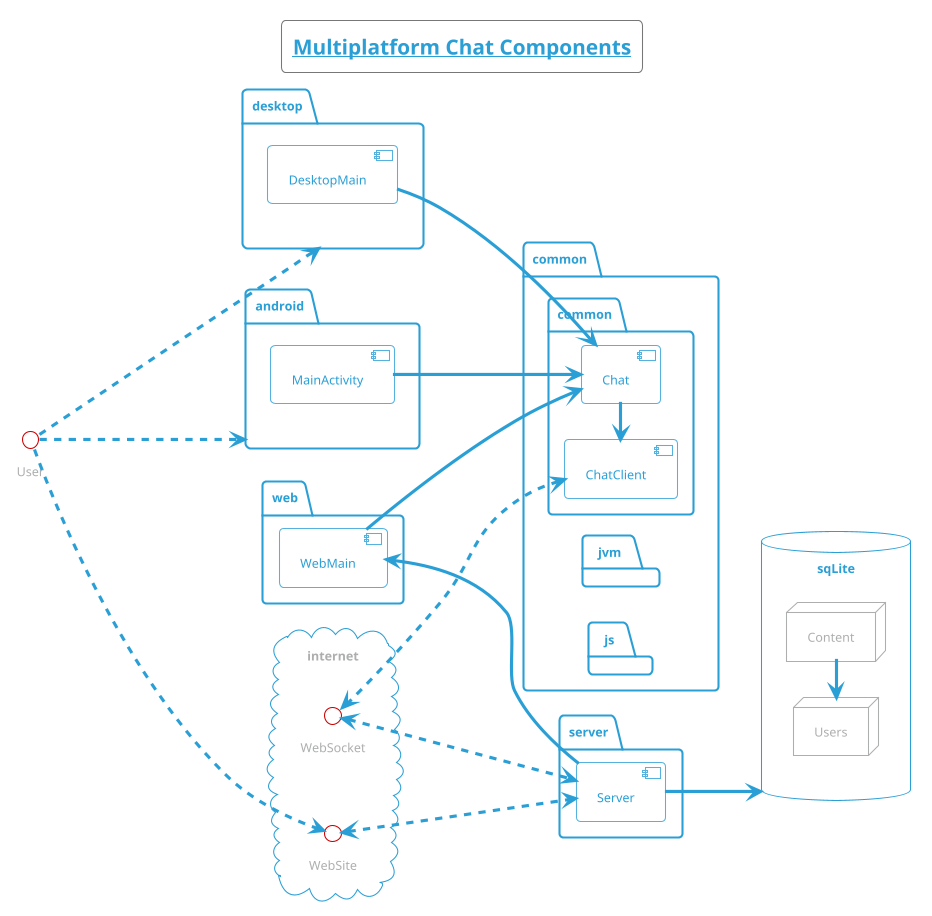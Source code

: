 @startuml
'https://plantuml.com/component-diagram

left to right direction


!theme cyborg-outline

hide empty members

title "__Multiplatform Chat Components__"


package common {
    package "common" as common.common {
      [Chat] -> [ChatClient]
    }
    package jvm {

    }
    package js {

    }
}

package desktop {
    [DesktopMain] --> [Chat]
}

package android {
    [MainActivity] --> [Chat]
}

package web {
    [WebMain] --> [Chat]
}

interface User

User ...> android : uses
User ...> desktop : uses

cloud internet {
  [ChatClient] <..> WebSocket : connect
  User ...> WebSite : requests
}


package "server" {
  WebSocket <..> [Server] : provide
  WebSite <..> [Server] : serve
  [Server] --> [WebMain]
}

database "sqLite" {
    node Users
    node Content
    Users <- Content
}

[Server] --> sqLite


'hide common
'hide sqLite
'hide web
'hide android
'hide desktop
'hide internet
'hide server
'hide User

@enduml